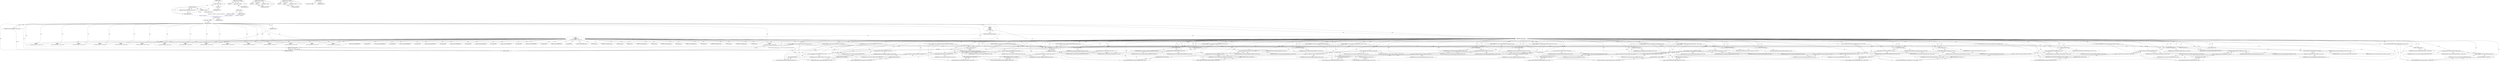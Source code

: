 digraph "&lt;global&gt;" {
vulnerable_6 [label=<(METHOD,&lt;global&gt;)<SUB>1</SUB>>];
vulnerable_7 [label=<(BLOCK,&lt;empty&gt;,&lt;empty&gt;)<SUB>1</SUB>>];
vulnerable_8 [label=<(METHOD,ParseVp9Eotf)<SUB>1</SUB>>];
vulnerable_9 [label=<(PARAM,const int value)<SUB>1</SUB>>];
vulnerable_10 [label="<(PARAM,gfx::ColorSpace::TransferID* eotf)<SUB>1</SUB>>"];
vulnerable_11 [label="<(BLOCK,{
  switch (value) {
    case 1:
      *eotf = ...,{
  switch (value) {
    case 1:
      *eotf = ...)<SUB>1</SUB>>"];
vulnerable_12 [label=<(CONTROL_STRUCTURE,SWITCH,switch(value))<SUB>2</SUB>>];
vulnerable_13 [label=<(IDENTIFIER,value,switch(value))<SUB>2</SUB>>];
vulnerable_14 [label="<(BLOCK,{
    case 1:
      *eotf = gfx::ColorSpace::Tr...,{
    case 1:
      *eotf = gfx::ColorSpace::Tr...)<SUB>2</SUB>>"];
vulnerable_15 [label=<(JUMP_TARGET,case)<SUB>3</SUB>>];
vulnerable_16 [label="<(LITERAL,1,{
    case 1:
      *eotf = gfx::ColorSpace::Tr...)<SUB>3</SUB>>"];
vulnerable_17 [label="<(&lt;operator&gt;.assignment,*eotf = gfx::ColorSpace::TransferID::BT709)<SUB>4</SUB>>"];
vulnerable_18 [label=<(&lt;operator&gt;.indirection,*eotf)<SUB>4</SUB>>];
vulnerable_19 [label="<(IDENTIFIER,eotf,*eotf = gfx::ColorSpace::TransferID::BT709)<SUB>4</SUB>>"];
vulnerable_20 [label="<(&lt;operator&gt;.fieldAccess,gfx::ColorSpace::TransferID::BT709)<SUB>4</SUB>>"];
vulnerable_21 [label="<(&lt;operator&gt;.fieldAccess,gfx::ColorSpace::TransferID)<SUB>4</SUB>>"];
vulnerable_22 [label="<(IDENTIFIER,gfx,*eotf = gfx::ColorSpace::TransferID::BT709)<SUB>4</SUB>>"];
vulnerable_23 [label="<(&lt;operator&gt;.fieldAccess,ColorSpace::TransferID)<SUB>4</SUB>>"];
vulnerable_24 [label="<(IDENTIFIER,ColorSpace,*eotf = gfx::ColorSpace::TransferID::BT709)<SUB>4</SUB>>"];
vulnerable_25 [label="<(IDENTIFIER,TransferID,*eotf = gfx::ColorSpace::TransferID::BT709)<SUB>4</SUB>>"];
vulnerable_26 [label=<(FIELD_IDENTIFIER,BT709,BT709)<SUB>4</SUB>>];
vulnerable_27 [label=<(CONTROL_STRUCTURE,BREAK,break;)<SUB>5</SUB>>];
vulnerable_28 [label=<(JUMP_TARGET,case)<SUB>6</SUB>>];
vulnerable_29 [label="<(LITERAL,2,{
    case 1:
      *eotf = gfx::ColorSpace::Tr...)<SUB>6</SUB>>"];
vulnerable_30 [label="<(&lt;operator&gt;.assignment,*eotf = gfx::ColorSpace::TransferID::INVALID)<SUB>7</SUB>>"];
vulnerable_31 [label=<(&lt;operator&gt;.indirection,*eotf)<SUB>7</SUB>>];
vulnerable_32 [label="<(IDENTIFIER,eotf,*eotf = gfx::ColorSpace::TransferID::INVALID)<SUB>7</SUB>>"];
vulnerable_33 [label="<(&lt;operator&gt;.fieldAccess,gfx::ColorSpace::TransferID::INVALID)<SUB>7</SUB>>"];
vulnerable_34 [label="<(&lt;operator&gt;.fieldAccess,gfx::ColorSpace::TransferID)<SUB>7</SUB>>"];
vulnerable_35 [label="<(IDENTIFIER,gfx,*eotf = gfx::ColorSpace::TransferID::INVALID)<SUB>7</SUB>>"];
vulnerable_36 [label="<(&lt;operator&gt;.fieldAccess,ColorSpace::TransferID)<SUB>7</SUB>>"];
vulnerable_37 [label="<(IDENTIFIER,ColorSpace,*eotf = gfx::ColorSpace::TransferID::INVALID)<SUB>7</SUB>>"];
vulnerable_38 [label="<(IDENTIFIER,TransferID,*eotf = gfx::ColorSpace::TransferID::INVALID)<SUB>7</SUB>>"];
vulnerable_39 [label=<(FIELD_IDENTIFIER,INVALID,INVALID)<SUB>7</SUB>>];
vulnerable_40 [label=<(CONTROL_STRUCTURE,BREAK,break;)<SUB>8</SUB>>];
vulnerable_41 [label=<(JUMP_TARGET,case)<SUB>9</SUB>>];
vulnerable_42 [label="<(LITERAL,4,{
    case 1:
      *eotf = gfx::ColorSpace::Tr...)<SUB>9</SUB>>"];
vulnerable_43 [label="<(&lt;operator&gt;.assignment,*eotf = gfx::ColorSpace::TransferID::GAMMA22)<SUB>10</SUB>>"];
vulnerable_44 [label=<(&lt;operator&gt;.indirection,*eotf)<SUB>10</SUB>>];
vulnerable_45 [label="<(IDENTIFIER,eotf,*eotf = gfx::ColorSpace::TransferID::GAMMA22)<SUB>10</SUB>>"];
vulnerable_46 [label="<(&lt;operator&gt;.fieldAccess,gfx::ColorSpace::TransferID::GAMMA22)<SUB>10</SUB>>"];
vulnerable_47 [label="<(&lt;operator&gt;.fieldAccess,gfx::ColorSpace::TransferID)<SUB>10</SUB>>"];
vulnerable_48 [label="<(IDENTIFIER,gfx,*eotf = gfx::ColorSpace::TransferID::GAMMA22)<SUB>10</SUB>>"];
vulnerable_49 [label="<(&lt;operator&gt;.fieldAccess,ColorSpace::TransferID)<SUB>10</SUB>>"];
vulnerable_50 [label="<(IDENTIFIER,ColorSpace,*eotf = gfx::ColorSpace::TransferID::GAMMA22)<SUB>10</SUB>>"];
vulnerable_51 [label="<(IDENTIFIER,TransferID,*eotf = gfx::ColorSpace::TransferID::GAMMA22)<SUB>10</SUB>>"];
vulnerable_52 [label=<(FIELD_IDENTIFIER,GAMMA22,GAMMA22)<SUB>10</SUB>>];
vulnerable_53 [label=<(CONTROL_STRUCTURE,BREAK,break;)<SUB>11</SUB>>];
vulnerable_54 [label=<(JUMP_TARGET,case)<SUB>12</SUB>>];
vulnerable_55 [label="<(LITERAL,5,{
    case 1:
      *eotf = gfx::ColorSpace::Tr...)<SUB>12</SUB>>"];
vulnerable_56 [label="<(&lt;operator&gt;.assignment,*eotf = gfx::ColorSpace::TransferID::GAMMA28)<SUB>13</SUB>>"];
vulnerable_57 [label=<(&lt;operator&gt;.indirection,*eotf)<SUB>13</SUB>>];
vulnerable_58 [label="<(IDENTIFIER,eotf,*eotf = gfx::ColorSpace::TransferID::GAMMA28)<SUB>13</SUB>>"];
vulnerable_59 [label="<(&lt;operator&gt;.fieldAccess,gfx::ColorSpace::TransferID::GAMMA28)<SUB>13</SUB>>"];
vulnerable_60 [label="<(&lt;operator&gt;.fieldAccess,gfx::ColorSpace::TransferID)<SUB>13</SUB>>"];
vulnerable_61 [label="<(IDENTIFIER,gfx,*eotf = gfx::ColorSpace::TransferID::GAMMA28)<SUB>13</SUB>>"];
vulnerable_62 [label="<(&lt;operator&gt;.fieldAccess,ColorSpace::TransferID)<SUB>13</SUB>>"];
vulnerable_63 [label="<(IDENTIFIER,ColorSpace,*eotf = gfx::ColorSpace::TransferID::GAMMA28)<SUB>13</SUB>>"];
vulnerable_64 [label="<(IDENTIFIER,TransferID,*eotf = gfx::ColorSpace::TransferID::GAMMA28)<SUB>13</SUB>>"];
vulnerable_65 [label=<(FIELD_IDENTIFIER,GAMMA28,GAMMA28)<SUB>13</SUB>>];
vulnerable_66 [label=<(CONTROL_STRUCTURE,BREAK,break;)<SUB>14</SUB>>];
vulnerable_67 [label=<(JUMP_TARGET,case)<SUB>15</SUB>>];
vulnerable_68 [label="<(LITERAL,6,{
    case 1:
      *eotf = gfx::ColorSpace::Tr...)<SUB>15</SUB>>"];
vulnerable_69 [label="<(&lt;operator&gt;.assignment,*eotf = gfx::ColorSpace::TransferID::SMPTE170M)<SUB>16</SUB>>"];
vulnerable_70 [label=<(&lt;operator&gt;.indirection,*eotf)<SUB>16</SUB>>];
vulnerable_71 [label="<(IDENTIFIER,eotf,*eotf = gfx::ColorSpace::TransferID::SMPTE170M)<SUB>16</SUB>>"];
vulnerable_72 [label="<(&lt;operator&gt;.fieldAccess,gfx::ColorSpace::TransferID::SMPTE170M)<SUB>16</SUB>>"];
vulnerable_73 [label="<(&lt;operator&gt;.fieldAccess,gfx::ColorSpace::TransferID)<SUB>16</SUB>>"];
vulnerable_74 [label="<(IDENTIFIER,gfx,*eotf = gfx::ColorSpace::TransferID::SMPTE170M)<SUB>16</SUB>>"];
vulnerable_75 [label="<(&lt;operator&gt;.fieldAccess,ColorSpace::TransferID)<SUB>16</SUB>>"];
vulnerable_76 [label="<(IDENTIFIER,ColorSpace,*eotf = gfx::ColorSpace::TransferID::SMPTE170M)<SUB>16</SUB>>"];
vulnerable_77 [label="<(IDENTIFIER,TransferID,*eotf = gfx::ColorSpace::TransferID::SMPTE170M)<SUB>16</SUB>>"];
vulnerable_78 [label=<(FIELD_IDENTIFIER,SMPTE170M,SMPTE170M)<SUB>16</SUB>>];
vulnerable_79 [label=<(CONTROL_STRUCTURE,BREAK,break;)<SUB>17</SUB>>];
vulnerable_80 [label=<(JUMP_TARGET,case)<SUB>18</SUB>>];
vulnerable_81 [label="<(LITERAL,7,{
    case 1:
      *eotf = gfx::ColorSpace::Tr...)<SUB>18</SUB>>"];
vulnerable_82 [label="<(&lt;operator&gt;.assignment,*eotf = gfx::ColorSpace::TransferID::SMPTE240M)<SUB>19</SUB>>"];
vulnerable_83 [label=<(&lt;operator&gt;.indirection,*eotf)<SUB>19</SUB>>];
vulnerable_84 [label="<(IDENTIFIER,eotf,*eotf = gfx::ColorSpace::TransferID::SMPTE240M)<SUB>19</SUB>>"];
vulnerable_85 [label="<(&lt;operator&gt;.fieldAccess,gfx::ColorSpace::TransferID::SMPTE240M)<SUB>19</SUB>>"];
vulnerable_86 [label="<(&lt;operator&gt;.fieldAccess,gfx::ColorSpace::TransferID)<SUB>19</SUB>>"];
vulnerable_87 [label="<(IDENTIFIER,gfx,*eotf = gfx::ColorSpace::TransferID::SMPTE240M)<SUB>19</SUB>>"];
vulnerable_88 [label="<(&lt;operator&gt;.fieldAccess,ColorSpace::TransferID)<SUB>19</SUB>>"];
vulnerable_89 [label="<(IDENTIFIER,ColorSpace,*eotf = gfx::ColorSpace::TransferID::SMPTE240M)<SUB>19</SUB>>"];
vulnerable_90 [label="<(IDENTIFIER,TransferID,*eotf = gfx::ColorSpace::TransferID::SMPTE240M)<SUB>19</SUB>>"];
vulnerable_91 [label=<(FIELD_IDENTIFIER,SMPTE240M,SMPTE240M)<SUB>19</SUB>>];
vulnerable_92 [label=<(CONTROL_STRUCTURE,BREAK,break;)<SUB>20</SUB>>];
vulnerable_93 [label=<(JUMP_TARGET,case)<SUB>21</SUB>>];
vulnerable_94 [label="<(LITERAL,8,{
    case 1:
      *eotf = gfx::ColorSpace::Tr...)<SUB>21</SUB>>"];
vulnerable_95 [label="<(&lt;operator&gt;.assignment,*eotf = gfx::ColorSpace::TransferID::LINEAR)<SUB>22</SUB>>"];
vulnerable_96 [label=<(&lt;operator&gt;.indirection,*eotf)<SUB>22</SUB>>];
vulnerable_97 [label="<(IDENTIFIER,eotf,*eotf = gfx::ColorSpace::TransferID::LINEAR)<SUB>22</SUB>>"];
vulnerable_98 [label="<(&lt;operator&gt;.fieldAccess,gfx::ColorSpace::TransferID::LINEAR)<SUB>22</SUB>>"];
vulnerable_99 [label="<(&lt;operator&gt;.fieldAccess,gfx::ColorSpace::TransferID)<SUB>22</SUB>>"];
vulnerable_100 [label="<(IDENTIFIER,gfx,*eotf = gfx::ColorSpace::TransferID::LINEAR)<SUB>22</SUB>>"];
vulnerable_101 [label="<(&lt;operator&gt;.fieldAccess,ColorSpace::TransferID)<SUB>22</SUB>>"];
vulnerable_102 [label="<(IDENTIFIER,ColorSpace,*eotf = gfx::ColorSpace::TransferID::LINEAR)<SUB>22</SUB>>"];
vulnerable_103 [label="<(IDENTIFIER,TransferID,*eotf = gfx::ColorSpace::TransferID::LINEAR)<SUB>22</SUB>>"];
vulnerable_104 [label=<(FIELD_IDENTIFIER,LINEAR,LINEAR)<SUB>22</SUB>>];
vulnerable_105 [label=<(CONTROL_STRUCTURE,BREAK,break;)<SUB>23</SUB>>];
vulnerable_106 [label=<(JUMP_TARGET,case)<SUB>24</SUB>>];
vulnerable_107 [label="<(LITERAL,9,{
    case 1:
      *eotf = gfx::ColorSpace::Tr...)<SUB>24</SUB>>"];
vulnerable_108 [label="<(&lt;operator&gt;.assignment,*eotf = gfx::ColorSpace::TransferID::LOG)<SUB>25</SUB>>"];
vulnerable_109 [label=<(&lt;operator&gt;.indirection,*eotf)<SUB>25</SUB>>];
vulnerable_110 [label="<(IDENTIFIER,eotf,*eotf = gfx::ColorSpace::TransferID::LOG)<SUB>25</SUB>>"];
vulnerable_111 [label="<(&lt;operator&gt;.fieldAccess,gfx::ColorSpace::TransferID::LOG)<SUB>25</SUB>>"];
vulnerable_112 [label="<(&lt;operator&gt;.fieldAccess,gfx::ColorSpace::TransferID)<SUB>25</SUB>>"];
vulnerable_113 [label="<(IDENTIFIER,gfx,*eotf = gfx::ColorSpace::TransferID::LOG)<SUB>25</SUB>>"];
vulnerable_114 [label="<(&lt;operator&gt;.fieldAccess,ColorSpace::TransferID)<SUB>25</SUB>>"];
vulnerable_115 [label="<(IDENTIFIER,ColorSpace,*eotf = gfx::ColorSpace::TransferID::LOG)<SUB>25</SUB>>"];
vulnerable_116 [label="<(IDENTIFIER,TransferID,*eotf = gfx::ColorSpace::TransferID::LOG)<SUB>25</SUB>>"];
vulnerable_117 [label=<(FIELD_IDENTIFIER,LOG,LOG)<SUB>25</SUB>>];
vulnerable_118 [label=<(CONTROL_STRUCTURE,BREAK,break;)<SUB>26</SUB>>];
vulnerable_119 [label=<(JUMP_TARGET,case)<SUB>27</SUB>>];
vulnerable_120 [label="<(LITERAL,10,{
    case 1:
      *eotf = gfx::ColorSpace::Tr...)<SUB>27</SUB>>"];
vulnerable_121 [label="<(&lt;operator&gt;.assignment,*eotf = gfx::ColorSpace::TransferID::LOG_SQRT)<SUB>28</SUB>>"];
vulnerable_122 [label=<(&lt;operator&gt;.indirection,*eotf)<SUB>28</SUB>>];
vulnerable_123 [label="<(IDENTIFIER,eotf,*eotf = gfx::ColorSpace::TransferID::LOG_SQRT)<SUB>28</SUB>>"];
vulnerable_124 [label="<(&lt;operator&gt;.fieldAccess,gfx::ColorSpace::TransferID::LOG_SQRT)<SUB>28</SUB>>"];
vulnerable_125 [label="<(&lt;operator&gt;.fieldAccess,gfx::ColorSpace::TransferID)<SUB>28</SUB>>"];
vulnerable_126 [label="<(IDENTIFIER,gfx,*eotf = gfx::ColorSpace::TransferID::LOG_SQRT)<SUB>28</SUB>>"];
vulnerable_127 [label="<(&lt;operator&gt;.fieldAccess,ColorSpace::TransferID)<SUB>28</SUB>>"];
vulnerable_128 [label="<(IDENTIFIER,ColorSpace,*eotf = gfx::ColorSpace::TransferID::LOG_SQRT)<SUB>28</SUB>>"];
vulnerable_129 [label="<(IDENTIFIER,TransferID,*eotf = gfx::ColorSpace::TransferID::LOG_SQRT)<SUB>28</SUB>>"];
vulnerable_130 [label=<(FIELD_IDENTIFIER,LOG_SQRT,LOG_SQRT)<SUB>28</SUB>>];
vulnerable_131 [label=<(CONTROL_STRUCTURE,BREAK,break;)<SUB>29</SUB>>];
vulnerable_132 [label=<(JUMP_TARGET,case)<SUB>30</SUB>>];
vulnerable_133 [label="<(LITERAL,11,{
    case 1:
      *eotf = gfx::ColorSpace::Tr...)<SUB>30</SUB>>"];
vulnerable_134 [label="<(&lt;operator&gt;.assignment,*eotf = gfx::ColorSpace::TransferID::IEC61966_2_4)<SUB>31</SUB>>"];
vulnerable_135 [label=<(&lt;operator&gt;.indirection,*eotf)<SUB>31</SUB>>];
vulnerable_136 [label="<(IDENTIFIER,eotf,*eotf = gfx::ColorSpace::TransferID::IEC61966_2_4)<SUB>31</SUB>>"];
vulnerable_137 [label="<(&lt;operator&gt;.fieldAccess,gfx::ColorSpace::TransferID::IEC61966_2_4)<SUB>31</SUB>>"];
vulnerable_138 [label="<(&lt;operator&gt;.fieldAccess,gfx::ColorSpace::TransferID)<SUB>31</SUB>>"];
vulnerable_139 [label="<(IDENTIFIER,gfx,*eotf = gfx::ColorSpace::TransferID::IEC61966_2_4)<SUB>31</SUB>>"];
vulnerable_140 [label="<(&lt;operator&gt;.fieldAccess,ColorSpace::TransferID)<SUB>31</SUB>>"];
vulnerable_141 [label="<(IDENTIFIER,ColorSpace,*eotf = gfx::ColorSpace::TransferID::IEC61966_2_4)<SUB>31</SUB>>"];
vulnerable_142 [label="<(IDENTIFIER,TransferID,*eotf = gfx::ColorSpace::TransferID::IEC61966_2_4)<SUB>31</SUB>>"];
vulnerable_143 [label=<(FIELD_IDENTIFIER,IEC61966_2_4,IEC61966_2_4)<SUB>31</SUB>>];
vulnerable_144 [label=<(CONTROL_STRUCTURE,BREAK,break;)<SUB>32</SUB>>];
vulnerable_145 [label=<(JUMP_TARGET,case)<SUB>33</SUB>>];
vulnerable_146 [label="<(LITERAL,12,{
    case 1:
      *eotf = gfx::ColorSpace::Tr...)<SUB>33</SUB>>"];
vulnerable_147 [label="<(&lt;operator&gt;.assignment,*eotf = gfx::ColorSpace::TransferID::BT1361_ECG)<SUB>34</SUB>>"];
vulnerable_148 [label=<(&lt;operator&gt;.indirection,*eotf)<SUB>34</SUB>>];
vulnerable_149 [label="<(IDENTIFIER,eotf,*eotf = gfx::ColorSpace::TransferID::BT1361_ECG)<SUB>34</SUB>>"];
vulnerable_150 [label="<(&lt;operator&gt;.fieldAccess,gfx::ColorSpace::TransferID::BT1361_ECG)<SUB>34</SUB>>"];
vulnerable_151 [label="<(&lt;operator&gt;.fieldAccess,gfx::ColorSpace::TransferID)<SUB>34</SUB>>"];
vulnerable_152 [label="<(IDENTIFIER,gfx,*eotf = gfx::ColorSpace::TransferID::BT1361_ECG)<SUB>34</SUB>>"];
vulnerable_153 [label="<(&lt;operator&gt;.fieldAccess,ColorSpace::TransferID)<SUB>34</SUB>>"];
vulnerable_154 [label="<(IDENTIFIER,ColorSpace,*eotf = gfx::ColorSpace::TransferID::BT1361_ECG)<SUB>34</SUB>>"];
vulnerable_155 [label="<(IDENTIFIER,TransferID,*eotf = gfx::ColorSpace::TransferID::BT1361_ECG)<SUB>34</SUB>>"];
vulnerable_156 [label=<(FIELD_IDENTIFIER,BT1361_ECG,BT1361_ECG)<SUB>34</SUB>>];
vulnerable_157 [label=<(CONTROL_STRUCTURE,BREAK,break;)<SUB>35</SUB>>];
vulnerable_158 [label=<(JUMP_TARGET,case)<SUB>36</SUB>>];
vulnerable_159 [label="<(LITERAL,13,{
    case 1:
      *eotf = gfx::ColorSpace::Tr...)<SUB>36</SUB>>"];
vulnerable_160 [label="<(&lt;operator&gt;.assignment,*eotf = gfx::ColorSpace::TransferID::IEC61966_2_1)<SUB>37</SUB>>"];
vulnerable_161 [label=<(&lt;operator&gt;.indirection,*eotf)<SUB>37</SUB>>];
vulnerable_162 [label="<(IDENTIFIER,eotf,*eotf = gfx::ColorSpace::TransferID::IEC61966_2_1)<SUB>37</SUB>>"];
vulnerable_163 [label="<(&lt;operator&gt;.fieldAccess,gfx::ColorSpace::TransferID::IEC61966_2_1)<SUB>37</SUB>>"];
vulnerable_164 [label="<(&lt;operator&gt;.fieldAccess,gfx::ColorSpace::TransferID)<SUB>37</SUB>>"];
vulnerable_165 [label="<(IDENTIFIER,gfx,*eotf = gfx::ColorSpace::TransferID::IEC61966_2_1)<SUB>37</SUB>>"];
vulnerable_166 [label="<(&lt;operator&gt;.fieldAccess,ColorSpace::TransferID)<SUB>37</SUB>>"];
vulnerable_167 [label="<(IDENTIFIER,ColorSpace,*eotf = gfx::ColorSpace::TransferID::IEC61966_2_1)<SUB>37</SUB>>"];
vulnerable_168 [label="<(IDENTIFIER,TransferID,*eotf = gfx::ColorSpace::TransferID::IEC61966_2_1)<SUB>37</SUB>>"];
vulnerable_169 [label=<(FIELD_IDENTIFIER,IEC61966_2_1,IEC61966_2_1)<SUB>37</SUB>>];
vulnerable_170 [label=<(CONTROL_STRUCTURE,BREAK,break;)<SUB>38</SUB>>];
vulnerable_171 [label=<(JUMP_TARGET,case)<SUB>39</SUB>>];
vulnerable_172 [label="<(LITERAL,14,{
    case 1:
      *eotf = gfx::ColorSpace::Tr...)<SUB>39</SUB>>"];
vulnerable_173 [label="<(&lt;operator&gt;.assignment,*eotf = gfx::ColorSpace::TransferID::BT2020_10)<SUB>40</SUB>>"];
vulnerable_174 [label=<(&lt;operator&gt;.indirection,*eotf)<SUB>40</SUB>>];
vulnerable_175 [label="<(IDENTIFIER,eotf,*eotf = gfx::ColorSpace::TransferID::BT2020_10)<SUB>40</SUB>>"];
vulnerable_176 [label="<(&lt;operator&gt;.fieldAccess,gfx::ColorSpace::TransferID::BT2020_10)<SUB>40</SUB>>"];
vulnerable_177 [label="<(&lt;operator&gt;.fieldAccess,gfx::ColorSpace::TransferID)<SUB>40</SUB>>"];
vulnerable_178 [label="<(IDENTIFIER,gfx,*eotf = gfx::ColorSpace::TransferID::BT2020_10)<SUB>40</SUB>>"];
vulnerable_179 [label="<(&lt;operator&gt;.fieldAccess,ColorSpace::TransferID)<SUB>40</SUB>>"];
vulnerable_180 [label="<(IDENTIFIER,ColorSpace,*eotf = gfx::ColorSpace::TransferID::BT2020_10)<SUB>40</SUB>>"];
vulnerable_181 [label="<(IDENTIFIER,TransferID,*eotf = gfx::ColorSpace::TransferID::BT2020_10)<SUB>40</SUB>>"];
vulnerable_182 [label=<(FIELD_IDENTIFIER,BT2020_10,BT2020_10)<SUB>40</SUB>>];
vulnerable_183 [label=<(CONTROL_STRUCTURE,BREAK,break;)<SUB>41</SUB>>];
vulnerable_184 [label=<(JUMP_TARGET,case)<SUB>42</SUB>>];
vulnerable_185 [label="<(LITERAL,15,{
    case 1:
      *eotf = gfx::ColorSpace::Tr...)<SUB>42</SUB>>"];
vulnerable_186 [label="<(&lt;operator&gt;.assignment,*eotf = gfx::ColorSpace::TransferID::BT2020_12)<SUB>43</SUB>>"];
vulnerable_187 [label=<(&lt;operator&gt;.indirection,*eotf)<SUB>43</SUB>>];
vulnerable_188 [label="<(IDENTIFIER,eotf,*eotf = gfx::ColorSpace::TransferID::BT2020_12)<SUB>43</SUB>>"];
vulnerable_189 [label="<(&lt;operator&gt;.fieldAccess,gfx::ColorSpace::TransferID::BT2020_12)<SUB>43</SUB>>"];
vulnerable_190 [label="<(&lt;operator&gt;.fieldAccess,gfx::ColorSpace::TransferID)<SUB>43</SUB>>"];
vulnerable_191 [label="<(IDENTIFIER,gfx,*eotf = gfx::ColorSpace::TransferID::BT2020_12)<SUB>43</SUB>>"];
vulnerable_192 [label="<(&lt;operator&gt;.fieldAccess,ColorSpace::TransferID)<SUB>43</SUB>>"];
vulnerable_193 [label="<(IDENTIFIER,ColorSpace,*eotf = gfx::ColorSpace::TransferID::BT2020_12)<SUB>43</SUB>>"];
vulnerable_194 [label="<(IDENTIFIER,TransferID,*eotf = gfx::ColorSpace::TransferID::BT2020_12)<SUB>43</SUB>>"];
vulnerable_195 [label=<(FIELD_IDENTIFIER,BT2020_12,BT2020_12)<SUB>43</SUB>>];
vulnerable_196 [label=<(CONTROL_STRUCTURE,BREAK,break;)<SUB>44</SUB>>];
vulnerable_197 [label=<(JUMP_TARGET,case)<SUB>45</SUB>>];
vulnerable_198 [label="<(LITERAL,16,{
    case 1:
      *eotf = gfx::ColorSpace::Tr...)<SUB>45</SUB>>"];
vulnerable_199 [label="<(&lt;operator&gt;.assignment,*eotf = gfx::ColorSpace::TransferID::SMPTEST2084)<SUB>46</SUB>>"];
vulnerable_200 [label=<(&lt;operator&gt;.indirection,*eotf)<SUB>46</SUB>>];
vulnerable_201 [label="<(IDENTIFIER,eotf,*eotf = gfx::ColorSpace::TransferID::SMPTEST2084)<SUB>46</SUB>>"];
vulnerable_202 [label="<(&lt;operator&gt;.fieldAccess,gfx::ColorSpace::TransferID::SMPTEST2084)<SUB>46</SUB>>"];
vulnerable_203 [label="<(&lt;operator&gt;.fieldAccess,gfx::ColorSpace::TransferID)<SUB>46</SUB>>"];
vulnerable_204 [label="<(IDENTIFIER,gfx,*eotf = gfx::ColorSpace::TransferID::SMPTEST2084)<SUB>46</SUB>>"];
vulnerable_205 [label="<(&lt;operator&gt;.fieldAccess,ColorSpace::TransferID)<SUB>46</SUB>>"];
vulnerable_206 [label="<(IDENTIFIER,ColorSpace,*eotf = gfx::ColorSpace::TransferID::SMPTEST2084)<SUB>46</SUB>>"];
vulnerable_207 [label="<(IDENTIFIER,TransferID,*eotf = gfx::ColorSpace::TransferID::SMPTEST2084)<SUB>46</SUB>>"];
vulnerable_208 [label=<(FIELD_IDENTIFIER,SMPTEST2084,SMPTEST2084)<SUB>46</SUB>>];
vulnerable_209 [label=<(CONTROL_STRUCTURE,BREAK,break;)<SUB>47</SUB>>];
vulnerable_210 [label=<(JUMP_TARGET,case)<SUB>48</SUB>>];
vulnerable_211 [label="<(LITERAL,17,{
    case 1:
      *eotf = gfx::ColorSpace::Tr...)<SUB>48</SUB>>"];
vulnerable_212 [label="<(&lt;operator&gt;.assignment,*eotf = gfx::ColorSpace::TransferID::SMPTEST428_1)<SUB>49</SUB>>"];
vulnerable_213 [label=<(&lt;operator&gt;.indirection,*eotf)<SUB>49</SUB>>];
vulnerable_214 [label="<(IDENTIFIER,eotf,*eotf = gfx::ColorSpace::TransferID::SMPTEST428_1)<SUB>49</SUB>>"];
vulnerable_215 [label="<(&lt;operator&gt;.fieldAccess,gfx::ColorSpace::TransferID::SMPTEST428_1)<SUB>49</SUB>>"];
vulnerable_216 [label="<(&lt;operator&gt;.fieldAccess,gfx::ColorSpace::TransferID)<SUB>49</SUB>>"];
vulnerable_217 [label="<(IDENTIFIER,gfx,*eotf = gfx::ColorSpace::TransferID::SMPTEST428_1)<SUB>49</SUB>>"];
vulnerable_218 [label="<(&lt;operator&gt;.fieldAccess,ColorSpace::TransferID)<SUB>49</SUB>>"];
vulnerable_219 [label="<(IDENTIFIER,ColorSpace,*eotf = gfx::ColorSpace::TransferID::SMPTEST428_1)<SUB>49</SUB>>"];
vulnerable_220 [label="<(IDENTIFIER,TransferID,*eotf = gfx::ColorSpace::TransferID::SMPTEST428_1)<SUB>49</SUB>>"];
vulnerable_221 [label=<(FIELD_IDENTIFIER,SMPTEST428_1,SMPTEST428_1)<SUB>49</SUB>>];
vulnerable_222 [label=<(CONTROL_STRUCTURE,BREAK,break;)<SUB>50</SUB>>];
vulnerable_223 [label=<(JUMP_TARGET,default)<SUB>51</SUB>>];
vulnerable_224 [label="<(&lt;operator&gt;.assignment,*eotf = gfx::ColorSpace::TransferID::INVALID)<SUB>52</SUB>>"];
vulnerable_225 [label=<(&lt;operator&gt;.indirection,*eotf)<SUB>52</SUB>>];
vulnerable_226 [label="<(IDENTIFIER,eotf,*eotf = gfx::ColorSpace::TransferID::INVALID)<SUB>52</SUB>>"];
vulnerable_227 [label="<(&lt;operator&gt;.fieldAccess,gfx::ColorSpace::TransferID::INVALID)<SUB>52</SUB>>"];
vulnerable_228 [label="<(&lt;operator&gt;.fieldAccess,gfx::ColorSpace::TransferID)<SUB>52</SUB>>"];
vulnerable_229 [label="<(IDENTIFIER,gfx,*eotf = gfx::ColorSpace::TransferID::INVALID)<SUB>52</SUB>>"];
vulnerable_230 [label="<(&lt;operator&gt;.fieldAccess,ColorSpace::TransferID)<SUB>52</SUB>>"];
vulnerable_231 [label="<(IDENTIFIER,ColorSpace,*eotf = gfx::ColorSpace::TransferID::INVALID)<SUB>52</SUB>>"];
vulnerable_232 [label="<(IDENTIFIER,TransferID,*eotf = gfx::ColorSpace::TransferID::INVALID)<SUB>52</SUB>>"];
vulnerable_233 [label=<(FIELD_IDENTIFIER,INVALID,INVALID)<SUB>52</SUB>>];
vulnerable_234 [label=<(RETURN,return false;,return false;)<SUB>53</SUB>>];
vulnerable_235 [label=<(LITERAL,false,return false;)<SUB>53</SUB>>];
vulnerable_236 [label=<(RETURN,return true;,return true;)<SUB>55</SUB>>];
vulnerable_237 [label=<(LITERAL,true,return true;)<SUB>55</SUB>>];
vulnerable_238 [label=<(METHOD_RETURN,bool)<SUB>1</SUB>>];
vulnerable_240 [label=<(METHOD_RETURN,ANY)<SUB>1</SUB>>];
vulnerable_268 [label=<(METHOD,&lt;operator&gt;.indirection)>];
vulnerable_269 [label=<(PARAM,p1)>];
vulnerable_270 [label=<(BLOCK,&lt;empty&gt;,&lt;empty&gt;)>];
vulnerable_271 [label=<(METHOD_RETURN,ANY)>];
vulnerable_272 [label=<(METHOD,&lt;operator&gt;.fieldAccess)>];
vulnerable_273 [label=<(PARAM,p1)>];
vulnerable_274 [label=<(PARAM,p2)>];
vulnerable_275 [label=<(BLOCK,&lt;empty&gt;,&lt;empty&gt;)>];
vulnerable_276 [label=<(METHOD_RETURN,ANY)>];
vulnerable_263 [label=<(METHOD,&lt;operator&gt;.assignment)>];
vulnerable_264 [label=<(PARAM,p1)>];
vulnerable_265 [label=<(PARAM,p2)>];
vulnerable_266 [label=<(BLOCK,&lt;empty&gt;,&lt;empty&gt;)>];
vulnerable_267 [label=<(METHOD_RETURN,ANY)>];
vulnerable_257 [label=<(METHOD,&lt;global&gt;)<SUB>1</SUB>>];
vulnerable_258 [label=<(BLOCK,&lt;empty&gt;,&lt;empty&gt;)>];
vulnerable_259 [label=<(METHOD_RETURN,ANY)>];
fixed_6 [label=<(METHOD,&lt;global&gt;)<SUB>1</SUB>>];
fixed_7 [label=<(BLOCK,&lt;empty&gt;,&lt;empty&gt;)<SUB>1</SUB>>];
fixed_8 [label=<(METHOD,ParseVp9Eotf)<SUB>1</SUB>>];
fixed_9 [label=<(PARAM,const int value)<SUB>1</SUB>>];
fixed_10 [label="<(PARAM,gfx::ColorSpace::TransferID* eotf)<SUB>1</SUB>>"];
fixed_11 [label=<(BLOCK,&lt;empty&gt;,&lt;empty&gt;)>];
fixed_12 [label=<(METHOD_RETURN,bool)<SUB>1</SUB>>];
fixed_14 [label=<(UNKNOWN,,)>];
fixed_15 [label=<(METHOD_RETURN,ANY)<SUB>1</SUB>>];
fixed_28 [label=<(METHOD,&lt;global&gt;)<SUB>1</SUB>>];
fixed_29 [label=<(BLOCK,&lt;empty&gt;,&lt;empty&gt;)>];
fixed_30 [label=<(METHOD_RETURN,ANY)>];
vulnerable_6 -> vulnerable_7  [key=0, label="AST: "];
vulnerable_6 -> vulnerable_240  [key=0, label="AST: "];
vulnerable_6 -> vulnerable_240  [key=1, label="CFG: "];
vulnerable_7 -> vulnerable_8  [key=0, label="AST: "];
vulnerable_8 -> vulnerable_9  [key=0, label="AST: "];
vulnerable_8 -> vulnerable_9  [key=1, label="DDG: "];
vulnerable_8 -> vulnerable_10  [key=0, label="AST: "];
vulnerable_8 -> vulnerable_10  [key=1, label="DDG: "];
vulnerable_8 -> vulnerable_11  [key=0, label="AST: "];
vulnerable_8 -> vulnerable_238  [key=0, label="AST: "];
vulnerable_8 -> vulnerable_13  [key=0, label="CFG: "];
vulnerable_8 -> vulnerable_13  [key=1, label="DDG: "];
vulnerable_8 -> vulnerable_236  [key=0, label="DDG: "];
vulnerable_8 -> vulnerable_237  [key=0, label="DDG: "];
vulnerable_8 -> vulnerable_16  [key=0, label="DDG: "];
vulnerable_8 -> vulnerable_29  [key=0, label="DDG: "];
vulnerable_8 -> vulnerable_42  [key=0, label="DDG: "];
vulnerable_8 -> vulnerable_55  [key=0, label="DDG: "];
vulnerable_8 -> vulnerable_68  [key=0, label="DDG: "];
vulnerable_8 -> vulnerable_81  [key=0, label="DDG: "];
vulnerable_8 -> vulnerable_94  [key=0, label="DDG: "];
vulnerable_8 -> vulnerable_107  [key=0, label="DDG: "];
vulnerable_8 -> vulnerable_120  [key=0, label="DDG: "];
vulnerable_8 -> vulnerable_133  [key=0, label="DDG: "];
vulnerable_8 -> vulnerable_146  [key=0, label="DDG: "];
vulnerable_8 -> vulnerable_159  [key=0, label="DDG: "];
vulnerable_8 -> vulnerable_172  [key=0, label="DDG: "];
vulnerable_8 -> vulnerable_185  [key=0, label="DDG: "];
vulnerable_8 -> vulnerable_198  [key=0, label="DDG: "];
vulnerable_8 -> vulnerable_211  [key=0, label="DDG: "];
vulnerable_8 -> vulnerable_234  [key=0, label="DDG: "];
vulnerable_8 -> vulnerable_235  [key=0, label="DDG: "];
vulnerable_9 -> vulnerable_238  [key=0, label="DDG: value"];
vulnerable_10 -> vulnerable_238  [key=0, label="DDG: eotf"];
vulnerable_11 -> vulnerable_12  [key=0, label="AST: "];
vulnerable_11 -> vulnerable_236  [key=0, label="AST: "];
vulnerable_12 -> vulnerable_13  [key=0, label="AST: "];
vulnerable_12 -> vulnerable_14  [key=0, label="AST: "];
vulnerable_13 -> vulnerable_18  [key=0, label="CFG: "];
vulnerable_13 -> vulnerable_18  [key=1, label="CDG: "];
vulnerable_13 -> vulnerable_31  [key=0, label="CFG: "];
vulnerable_13 -> vulnerable_31  [key=1, label="CDG: "];
vulnerable_13 -> vulnerable_44  [key=0, label="CFG: "];
vulnerable_13 -> vulnerable_44  [key=1, label="CDG: "];
vulnerable_13 -> vulnerable_57  [key=0, label="CFG: "];
vulnerable_13 -> vulnerable_57  [key=1, label="CDG: "];
vulnerable_13 -> vulnerable_70  [key=0, label="CFG: "];
vulnerable_13 -> vulnerable_70  [key=1, label="CDG: "];
vulnerable_13 -> vulnerable_83  [key=0, label="CFG: "];
vulnerable_13 -> vulnerable_83  [key=1, label="CDG: "];
vulnerable_13 -> vulnerable_96  [key=0, label="CFG: "];
vulnerable_13 -> vulnerable_96  [key=1, label="CDG: "];
vulnerable_13 -> vulnerable_109  [key=0, label="CFG: "];
vulnerable_13 -> vulnerable_109  [key=1, label="CDG: "];
vulnerable_13 -> vulnerable_122  [key=0, label="CFG: "];
vulnerable_13 -> vulnerable_122  [key=1, label="CDG: "];
vulnerable_13 -> vulnerable_135  [key=0, label="CFG: "];
vulnerable_13 -> vulnerable_135  [key=1, label="CDG: "];
vulnerable_13 -> vulnerable_148  [key=0, label="CFG: "];
vulnerable_13 -> vulnerable_148  [key=1, label="CDG: "];
vulnerable_13 -> vulnerable_161  [key=0, label="CFG: "];
vulnerable_13 -> vulnerable_161  [key=1, label="CDG: "];
vulnerable_13 -> vulnerable_174  [key=0, label="CFG: "];
vulnerable_13 -> vulnerable_174  [key=1, label="CDG: "];
vulnerable_13 -> vulnerable_187  [key=0, label="CFG: "];
vulnerable_13 -> vulnerable_187  [key=1, label="CDG: "];
vulnerable_13 -> vulnerable_200  [key=0, label="CFG: "];
vulnerable_13 -> vulnerable_200  [key=1, label="CDG: "];
vulnerable_13 -> vulnerable_213  [key=0, label="CFG: "];
vulnerable_13 -> vulnerable_213  [key=1, label="CDG: "];
vulnerable_13 -> vulnerable_225  [key=0, label="CFG: "];
vulnerable_13 -> vulnerable_225  [key=1, label="CDG: "];
vulnerable_13 -> vulnerable_30  [key=0, label="CDG: "];
vulnerable_13 -> vulnerable_34  [key=0, label="CDG: "];
vulnerable_13 -> vulnerable_21  [key=0, label="CDG: "];
vulnerable_13 -> vulnerable_60  [key=0, label="CDG: "];
vulnerable_13 -> vulnerable_26  [key=0, label="CDG: "];
vulnerable_13 -> vulnerable_230  [key=0, label="CDG: "];
vulnerable_13 -> vulnerable_192  [key=0, label="CDG: "];
vulnerable_13 -> vulnerable_52  [key=0, label="CDG: "];
vulnerable_13 -> vulnerable_163  [key=0, label="CDG: "];
vulnerable_13 -> vulnerable_114  [key=0, label="CDG: "];
vulnerable_13 -> vulnerable_20  [key=0, label="CDG: "];
vulnerable_13 -> vulnerable_215  [key=0, label="CDG: "];
vulnerable_13 -> vulnerable_150  [key=0, label="CDG: "];
vulnerable_13 -> vulnerable_104  [key=0, label="CDG: "];
vulnerable_13 -> vulnerable_95  [key=0, label="CDG: "];
vulnerable_13 -> vulnerable_228  [key=0, label="CDG: "];
vulnerable_13 -> vulnerable_59  [key=0, label="CDG: "];
vulnerable_13 -> vulnerable_112  [key=0, label="CDG: "];
vulnerable_13 -> vulnerable_134  [key=0, label="CDG: "];
vulnerable_13 -> vulnerable_138  [key=0, label="CDG: "];
vulnerable_13 -> vulnerable_208  [key=0, label="CDG: "];
vulnerable_13 -> vulnerable_195  [key=0, label="CDG: "];
vulnerable_13 -> vulnerable_190  [key=0, label="CDG: "];
vulnerable_13 -> vulnerable_36  [key=0, label="CDG: "];
vulnerable_13 -> vulnerable_182  [key=0, label="CDG: "];
vulnerable_13 -> vulnerable_224  [key=0, label="CDG: "];
vulnerable_13 -> vulnerable_88  [key=0, label="CDG: "];
vulnerable_13 -> vulnerable_127  [key=0, label="CDG: "];
vulnerable_13 -> vulnerable_186  [key=0, label="CDG: "];
vulnerable_13 -> vulnerable_202  [key=0, label="CDG: "];
vulnerable_13 -> vulnerable_108  [key=0, label="CDG: "];
vulnerable_13 -> vulnerable_86  [key=0, label="CDG: "];
vulnerable_13 -> vulnerable_160  [key=0, label="CDG: "];
vulnerable_13 -> vulnerable_49  [key=0, label="CDG: "];
vulnerable_13 -> vulnerable_72  [key=0, label="CDG: "];
vulnerable_13 -> vulnerable_236  [key=0, label="CDG: "];
vulnerable_13 -> vulnerable_65  [key=0, label="CDG: "];
vulnerable_13 -> vulnerable_176  [key=0, label="CDG: "];
vulnerable_13 -> vulnerable_140  [key=0, label="CDG: "];
vulnerable_13 -> vulnerable_199  [key=0, label="CDG: "];
vulnerable_13 -> vulnerable_177  [key=0, label="CDG: "];
vulnerable_13 -> vulnerable_147  [key=0, label="CDG: "];
vulnerable_13 -> vulnerable_117  [key=0, label="CDG: "];
vulnerable_13 -> vulnerable_216  [key=0, label="CDG: "];
vulnerable_13 -> vulnerable_227  [key=0, label="CDG: "];
vulnerable_13 -> vulnerable_39  [key=0, label="CDG: "];
vulnerable_13 -> vulnerable_17  [key=0, label="CDG: "];
vulnerable_13 -> vulnerable_73  [key=0, label="CDG: "];
vulnerable_13 -> vulnerable_98  [key=0, label="CDG: "];
vulnerable_13 -> vulnerable_75  [key=0, label="CDG: "];
vulnerable_13 -> vulnerable_169  [key=0, label="CDG: "];
vulnerable_13 -> vulnerable_85  [key=0, label="CDG: "];
vulnerable_13 -> vulnerable_179  [key=0, label="CDG: "];
vulnerable_13 -> vulnerable_56  [key=0, label="CDG: "];
vulnerable_13 -> vulnerable_69  [key=0, label="CDG: "];
vulnerable_13 -> vulnerable_151  [key=0, label="CDG: "];
vulnerable_13 -> vulnerable_189  [key=0, label="CDG: "];
vulnerable_13 -> vulnerable_121  [key=0, label="CDG: "];
vulnerable_13 -> vulnerable_153  [key=0, label="CDG: "];
vulnerable_13 -> vulnerable_91  [key=0, label="CDG: "];
vulnerable_13 -> vulnerable_101  [key=0, label="CDG: "];
vulnerable_13 -> vulnerable_173  [key=0, label="CDG: "];
vulnerable_13 -> vulnerable_137  [key=0, label="CDG: "];
vulnerable_13 -> vulnerable_212  [key=0, label="CDG: "];
vulnerable_13 -> vulnerable_43  [key=0, label="CDG: "];
vulnerable_13 -> vulnerable_33  [key=0, label="CDG: "];
vulnerable_13 -> vulnerable_130  [key=0, label="CDG: "];
vulnerable_13 -> vulnerable_221  [key=0, label="CDG: "];
vulnerable_13 -> vulnerable_164  [key=0, label="CDG: "];
vulnerable_13 -> vulnerable_233  [key=0, label="CDG: "];
vulnerable_13 -> vulnerable_205  [key=0, label="CDG: "];
vulnerable_13 -> vulnerable_111  [key=0, label="CDG: "];
vulnerable_13 -> vulnerable_47  [key=0, label="CDG: "];
vulnerable_13 -> vulnerable_99  [key=0, label="CDG: "];
vulnerable_13 -> vulnerable_46  [key=0, label="CDG: "];
vulnerable_13 -> vulnerable_166  [key=0, label="CDG: "];
vulnerable_13 -> vulnerable_82  [key=0, label="CDG: "];
vulnerable_13 -> vulnerable_143  [key=0, label="CDG: "];
vulnerable_13 -> vulnerable_234  [key=0, label="CDG: "];
vulnerable_13 -> vulnerable_23  [key=0, label="CDG: "];
vulnerable_13 -> vulnerable_203  [key=0, label="CDG: "];
vulnerable_13 -> vulnerable_156  [key=0, label="CDG: "];
vulnerable_13 -> vulnerable_218  [key=0, label="CDG: "];
vulnerable_13 -> vulnerable_124  [key=0, label="CDG: "];
vulnerable_13 -> vulnerable_125  [key=0, label="CDG: "];
vulnerable_13 -> vulnerable_78  [key=0, label="CDG: "];
vulnerable_13 -> vulnerable_62  [key=0, label="CDG: "];
vulnerable_14 -> vulnerable_15  [key=0, label="AST: "];
vulnerable_14 -> vulnerable_16  [key=0, label="AST: "];
vulnerable_14 -> vulnerable_17  [key=0, label="AST: "];
vulnerable_14 -> vulnerable_27  [key=0, label="AST: "];
vulnerable_14 -> vulnerable_28  [key=0, label="AST: "];
vulnerable_14 -> vulnerable_29  [key=0, label="AST: "];
vulnerable_14 -> vulnerable_30  [key=0, label="AST: "];
vulnerable_14 -> vulnerable_40  [key=0, label="AST: "];
vulnerable_14 -> vulnerable_41  [key=0, label="AST: "];
vulnerable_14 -> vulnerable_42  [key=0, label="AST: "];
vulnerable_14 -> vulnerable_43  [key=0, label="AST: "];
vulnerable_14 -> vulnerable_53  [key=0, label="AST: "];
vulnerable_14 -> vulnerable_54  [key=0, label="AST: "];
vulnerable_14 -> vulnerable_55  [key=0, label="AST: "];
vulnerable_14 -> vulnerable_56  [key=0, label="AST: "];
vulnerable_14 -> vulnerable_66  [key=0, label="AST: "];
vulnerable_14 -> vulnerable_67  [key=0, label="AST: "];
vulnerable_14 -> vulnerable_68  [key=0, label="AST: "];
vulnerable_14 -> vulnerable_69  [key=0, label="AST: "];
vulnerable_14 -> vulnerable_79  [key=0, label="AST: "];
vulnerable_14 -> vulnerable_80  [key=0, label="AST: "];
vulnerable_14 -> vulnerable_81  [key=0, label="AST: "];
vulnerable_14 -> vulnerable_82  [key=0, label="AST: "];
vulnerable_14 -> vulnerable_92  [key=0, label="AST: "];
vulnerable_14 -> vulnerable_93  [key=0, label="AST: "];
vulnerable_14 -> vulnerable_94  [key=0, label="AST: "];
vulnerable_14 -> vulnerable_95  [key=0, label="AST: "];
vulnerable_14 -> vulnerable_105  [key=0, label="AST: "];
vulnerable_14 -> vulnerable_106  [key=0, label="AST: "];
vulnerable_14 -> vulnerable_107  [key=0, label="AST: "];
vulnerable_14 -> vulnerable_108  [key=0, label="AST: "];
vulnerable_14 -> vulnerable_118  [key=0, label="AST: "];
vulnerable_14 -> vulnerable_119  [key=0, label="AST: "];
vulnerable_14 -> vulnerable_120  [key=0, label="AST: "];
vulnerable_14 -> vulnerable_121  [key=0, label="AST: "];
vulnerable_14 -> vulnerable_131  [key=0, label="AST: "];
vulnerable_14 -> vulnerable_132  [key=0, label="AST: "];
vulnerable_14 -> vulnerable_133  [key=0, label="AST: "];
vulnerable_14 -> vulnerable_134  [key=0, label="AST: "];
vulnerable_14 -> vulnerable_144  [key=0, label="AST: "];
vulnerable_14 -> vulnerable_145  [key=0, label="AST: "];
vulnerable_14 -> vulnerable_146  [key=0, label="AST: "];
vulnerable_14 -> vulnerable_147  [key=0, label="AST: "];
vulnerable_14 -> vulnerable_157  [key=0, label="AST: "];
vulnerable_14 -> vulnerable_158  [key=0, label="AST: "];
vulnerable_14 -> vulnerable_159  [key=0, label="AST: "];
vulnerable_14 -> vulnerable_160  [key=0, label="AST: "];
vulnerable_14 -> vulnerable_170  [key=0, label="AST: "];
vulnerable_14 -> vulnerable_171  [key=0, label="AST: "];
vulnerable_14 -> vulnerable_172  [key=0, label="AST: "];
vulnerable_14 -> vulnerable_173  [key=0, label="AST: "];
vulnerable_14 -> vulnerable_183  [key=0, label="AST: "];
vulnerable_14 -> vulnerable_184  [key=0, label="AST: "];
vulnerable_14 -> vulnerable_185  [key=0, label="AST: "];
vulnerable_14 -> vulnerable_186  [key=0, label="AST: "];
vulnerable_14 -> vulnerable_196  [key=0, label="AST: "];
vulnerable_14 -> vulnerable_197  [key=0, label="AST: "];
vulnerable_14 -> vulnerable_198  [key=0, label="AST: "];
vulnerable_14 -> vulnerable_199  [key=0, label="AST: "];
vulnerable_14 -> vulnerable_209  [key=0, label="AST: "];
vulnerable_14 -> vulnerable_210  [key=0, label="AST: "];
vulnerable_14 -> vulnerable_211  [key=0, label="AST: "];
vulnerable_14 -> vulnerable_212  [key=0, label="AST: "];
vulnerable_14 -> vulnerable_222  [key=0, label="AST: "];
vulnerable_14 -> vulnerable_223  [key=0, label="AST: "];
vulnerable_14 -> vulnerable_224  [key=0, label="AST: "];
vulnerable_14 -> vulnerable_234  [key=0, label="AST: "];
vulnerable_17 -> vulnerable_18  [key=0, label="AST: "];
vulnerable_17 -> vulnerable_20  [key=0, label="AST: "];
vulnerable_17 -> vulnerable_236  [key=0, label="CFG: "];
vulnerable_18 -> vulnerable_19  [key=0, label="AST: "];
vulnerable_18 -> vulnerable_23  [key=0, label="CFG: "];
vulnerable_20 -> vulnerable_21  [key=0, label="AST: "];
vulnerable_20 -> vulnerable_26  [key=0, label="AST: "];
vulnerable_20 -> vulnerable_17  [key=0, label="CFG: "];
vulnerable_21 -> vulnerable_22  [key=0, label="AST: "];
vulnerable_21 -> vulnerable_23  [key=0, label="AST: "];
vulnerable_21 -> vulnerable_26  [key=0, label="CFG: "];
vulnerable_23 -> vulnerable_24  [key=0, label="AST: "];
vulnerable_23 -> vulnerable_25  [key=0, label="AST: "];
vulnerable_23 -> vulnerable_21  [key=0, label="CFG: "];
vulnerable_26 -> vulnerable_20  [key=0, label="CFG: "];
vulnerable_30 -> vulnerable_31  [key=0, label="AST: "];
vulnerable_30 -> vulnerable_33  [key=0, label="AST: "];
vulnerable_30 -> vulnerable_236  [key=0, label="CFG: "];
vulnerable_31 -> vulnerable_32  [key=0, label="AST: "];
vulnerable_31 -> vulnerable_36  [key=0, label="CFG: "];
vulnerable_33 -> vulnerable_34  [key=0, label="AST: "];
vulnerable_33 -> vulnerable_39  [key=0, label="AST: "];
vulnerable_33 -> vulnerable_30  [key=0, label="CFG: "];
vulnerable_34 -> vulnerable_35  [key=0, label="AST: "];
vulnerable_34 -> vulnerable_36  [key=0, label="AST: "];
vulnerable_34 -> vulnerable_39  [key=0, label="CFG: "];
vulnerable_36 -> vulnerable_37  [key=0, label="AST: "];
vulnerable_36 -> vulnerable_38  [key=0, label="AST: "];
vulnerable_36 -> vulnerable_34  [key=0, label="CFG: "];
vulnerable_39 -> vulnerable_33  [key=0, label="CFG: "];
vulnerable_43 -> vulnerable_44  [key=0, label="AST: "];
vulnerable_43 -> vulnerable_46  [key=0, label="AST: "];
vulnerable_43 -> vulnerable_236  [key=0, label="CFG: "];
vulnerable_44 -> vulnerable_45  [key=0, label="AST: "];
vulnerable_44 -> vulnerable_49  [key=0, label="CFG: "];
vulnerable_46 -> vulnerable_47  [key=0, label="AST: "];
vulnerable_46 -> vulnerable_52  [key=0, label="AST: "];
vulnerable_46 -> vulnerable_43  [key=0, label="CFG: "];
vulnerable_47 -> vulnerable_48  [key=0, label="AST: "];
vulnerable_47 -> vulnerable_49  [key=0, label="AST: "];
vulnerable_47 -> vulnerable_52  [key=0, label="CFG: "];
vulnerable_49 -> vulnerable_50  [key=0, label="AST: "];
vulnerable_49 -> vulnerable_51  [key=0, label="AST: "];
vulnerable_49 -> vulnerable_47  [key=0, label="CFG: "];
vulnerable_52 -> vulnerable_46  [key=0, label="CFG: "];
vulnerable_56 -> vulnerable_57  [key=0, label="AST: "];
vulnerable_56 -> vulnerable_59  [key=0, label="AST: "];
vulnerable_56 -> vulnerable_236  [key=0, label="CFG: "];
vulnerable_57 -> vulnerable_58  [key=0, label="AST: "];
vulnerable_57 -> vulnerable_62  [key=0, label="CFG: "];
vulnerable_59 -> vulnerable_60  [key=0, label="AST: "];
vulnerable_59 -> vulnerable_65  [key=0, label="AST: "];
vulnerable_59 -> vulnerable_56  [key=0, label="CFG: "];
vulnerable_60 -> vulnerable_61  [key=0, label="AST: "];
vulnerable_60 -> vulnerable_62  [key=0, label="AST: "];
vulnerable_60 -> vulnerable_65  [key=0, label="CFG: "];
vulnerable_62 -> vulnerable_63  [key=0, label="AST: "];
vulnerable_62 -> vulnerable_64  [key=0, label="AST: "];
vulnerable_62 -> vulnerable_60  [key=0, label="CFG: "];
vulnerable_65 -> vulnerable_59  [key=0, label="CFG: "];
vulnerable_69 -> vulnerable_70  [key=0, label="AST: "];
vulnerable_69 -> vulnerable_72  [key=0, label="AST: "];
vulnerable_69 -> vulnerable_236  [key=0, label="CFG: "];
vulnerable_70 -> vulnerable_71  [key=0, label="AST: "];
vulnerable_70 -> vulnerable_75  [key=0, label="CFG: "];
vulnerable_72 -> vulnerable_73  [key=0, label="AST: "];
vulnerable_72 -> vulnerable_78  [key=0, label="AST: "];
vulnerable_72 -> vulnerable_69  [key=0, label="CFG: "];
vulnerable_73 -> vulnerable_74  [key=0, label="AST: "];
vulnerable_73 -> vulnerable_75  [key=0, label="AST: "];
vulnerable_73 -> vulnerable_78  [key=0, label="CFG: "];
vulnerable_75 -> vulnerable_76  [key=0, label="AST: "];
vulnerable_75 -> vulnerable_77  [key=0, label="AST: "];
vulnerable_75 -> vulnerable_73  [key=0, label="CFG: "];
vulnerable_78 -> vulnerable_72  [key=0, label="CFG: "];
vulnerable_82 -> vulnerable_83  [key=0, label="AST: "];
vulnerable_82 -> vulnerable_85  [key=0, label="AST: "];
vulnerable_82 -> vulnerable_236  [key=0, label="CFG: "];
vulnerable_83 -> vulnerable_84  [key=0, label="AST: "];
vulnerable_83 -> vulnerable_88  [key=0, label="CFG: "];
vulnerable_85 -> vulnerable_86  [key=0, label="AST: "];
vulnerable_85 -> vulnerable_91  [key=0, label="AST: "];
vulnerable_85 -> vulnerable_82  [key=0, label="CFG: "];
vulnerable_86 -> vulnerable_87  [key=0, label="AST: "];
vulnerable_86 -> vulnerable_88  [key=0, label="AST: "];
vulnerable_86 -> vulnerable_91  [key=0, label="CFG: "];
vulnerable_88 -> vulnerable_89  [key=0, label="AST: "];
vulnerable_88 -> vulnerable_90  [key=0, label="AST: "];
vulnerable_88 -> vulnerable_86  [key=0, label="CFG: "];
vulnerable_91 -> vulnerable_85  [key=0, label="CFG: "];
vulnerable_95 -> vulnerable_96  [key=0, label="AST: "];
vulnerable_95 -> vulnerable_98  [key=0, label="AST: "];
vulnerable_95 -> vulnerable_236  [key=0, label="CFG: "];
vulnerable_96 -> vulnerable_97  [key=0, label="AST: "];
vulnerable_96 -> vulnerable_101  [key=0, label="CFG: "];
vulnerable_98 -> vulnerable_99  [key=0, label="AST: "];
vulnerable_98 -> vulnerable_104  [key=0, label="AST: "];
vulnerable_98 -> vulnerable_95  [key=0, label="CFG: "];
vulnerable_99 -> vulnerable_100  [key=0, label="AST: "];
vulnerable_99 -> vulnerable_101  [key=0, label="AST: "];
vulnerable_99 -> vulnerable_104  [key=0, label="CFG: "];
vulnerable_101 -> vulnerable_102  [key=0, label="AST: "];
vulnerable_101 -> vulnerable_103  [key=0, label="AST: "];
vulnerable_101 -> vulnerable_99  [key=0, label="CFG: "];
vulnerable_104 -> vulnerable_98  [key=0, label="CFG: "];
vulnerable_108 -> vulnerable_109  [key=0, label="AST: "];
vulnerable_108 -> vulnerable_111  [key=0, label="AST: "];
vulnerable_108 -> vulnerable_236  [key=0, label="CFG: "];
vulnerable_109 -> vulnerable_110  [key=0, label="AST: "];
vulnerable_109 -> vulnerable_114  [key=0, label="CFG: "];
vulnerable_111 -> vulnerable_112  [key=0, label="AST: "];
vulnerable_111 -> vulnerable_117  [key=0, label="AST: "];
vulnerable_111 -> vulnerable_108  [key=0, label="CFG: "];
vulnerable_112 -> vulnerable_113  [key=0, label="AST: "];
vulnerable_112 -> vulnerable_114  [key=0, label="AST: "];
vulnerable_112 -> vulnerable_117  [key=0, label="CFG: "];
vulnerable_114 -> vulnerable_115  [key=0, label="AST: "];
vulnerable_114 -> vulnerable_116  [key=0, label="AST: "];
vulnerable_114 -> vulnerable_112  [key=0, label="CFG: "];
vulnerable_117 -> vulnerable_111  [key=0, label="CFG: "];
vulnerable_121 -> vulnerable_122  [key=0, label="AST: "];
vulnerable_121 -> vulnerable_124  [key=0, label="AST: "];
vulnerable_121 -> vulnerable_236  [key=0, label="CFG: "];
vulnerable_122 -> vulnerable_123  [key=0, label="AST: "];
vulnerable_122 -> vulnerable_127  [key=0, label="CFG: "];
vulnerable_124 -> vulnerable_125  [key=0, label="AST: "];
vulnerable_124 -> vulnerable_130  [key=0, label="AST: "];
vulnerable_124 -> vulnerable_121  [key=0, label="CFG: "];
vulnerable_125 -> vulnerable_126  [key=0, label="AST: "];
vulnerable_125 -> vulnerable_127  [key=0, label="AST: "];
vulnerable_125 -> vulnerable_130  [key=0, label="CFG: "];
vulnerable_127 -> vulnerable_128  [key=0, label="AST: "];
vulnerable_127 -> vulnerable_129  [key=0, label="AST: "];
vulnerable_127 -> vulnerable_125  [key=0, label="CFG: "];
vulnerable_130 -> vulnerable_124  [key=0, label="CFG: "];
vulnerable_134 -> vulnerable_135  [key=0, label="AST: "];
vulnerable_134 -> vulnerable_137  [key=0, label="AST: "];
vulnerable_134 -> vulnerable_236  [key=0, label="CFG: "];
vulnerable_135 -> vulnerable_136  [key=0, label="AST: "];
vulnerable_135 -> vulnerable_140  [key=0, label="CFG: "];
vulnerable_137 -> vulnerable_138  [key=0, label="AST: "];
vulnerable_137 -> vulnerable_143  [key=0, label="AST: "];
vulnerable_137 -> vulnerable_134  [key=0, label="CFG: "];
vulnerable_138 -> vulnerable_139  [key=0, label="AST: "];
vulnerable_138 -> vulnerable_140  [key=0, label="AST: "];
vulnerable_138 -> vulnerable_143  [key=0, label="CFG: "];
vulnerable_140 -> vulnerable_141  [key=0, label="AST: "];
vulnerable_140 -> vulnerable_142  [key=0, label="AST: "];
vulnerable_140 -> vulnerable_138  [key=0, label="CFG: "];
vulnerable_143 -> vulnerable_137  [key=0, label="CFG: "];
vulnerable_147 -> vulnerable_148  [key=0, label="AST: "];
vulnerable_147 -> vulnerable_150  [key=0, label="AST: "];
vulnerable_147 -> vulnerable_236  [key=0, label="CFG: "];
vulnerable_148 -> vulnerable_149  [key=0, label="AST: "];
vulnerable_148 -> vulnerable_153  [key=0, label="CFG: "];
vulnerable_150 -> vulnerable_151  [key=0, label="AST: "];
vulnerable_150 -> vulnerable_156  [key=0, label="AST: "];
vulnerable_150 -> vulnerable_147  [key=0, label="CFG: "];
vulnerable_151 -> vulnerable_152  [key=0, label="AST: "];
vulnerable_151 -> vulnerable_153  [key=0, label="AST: "];
vulnerable_151 -> vulnerable_156  [key=0, label="CFG: "];
vulnerable_153 -> vulnerable_154  [key=0, label="AST: "];
vulnerable_153 -> vulnerable_155  [key=0, label="AST: "];
vulnerable_153 -> vulnerable_151  [key=0, label="CFG: "];
vulnerable_156 -> vulnerable_150  [key=0, label="CFG: "];
vulnerable_160 -> vulnerable_161  [key=0, label="AST: "];
vulnerable_160 -> vulnerable_163  [key=0, label="AST: "];
vulnerable_160 -> vulnerable_236  [key=0, label="CFG: "];
vulnerable_161 -> vulnerable_162  [key=0, label="AST: "];
vulnerable_161 -> vulnerable_166  [key=0, label="CFG: "];
vulnerable_163 -> vulnerable_164  [key=0, label="AST: "];
vulnerable_163 -> vulnerable_169  [key=0, label="AST: "];
vulnerable_163 -> vulnerable_160  [key=0, label="CFG: "];
vulnerable_164 -> vulnerable_165  [key=0, label="AST: "];
vulnerable_164 -> vulnerable_166  [key=0, label="AST: "];
vulnerable_164 -> vulnerable_169  [key=0, label="CFG: "];
vulnerable_166 -> vulnerable_167  [key=0, label="AST: "];
vulnerable_166 -> vulnerable_168  [key=0, label="AST: "];
vulnerable_166 -> vulnerable_164  [key=0, label="CFG: "];
vulnerable_169 -> vulnerable_163  [key=0, label="CFG: "];
vulnerable_173 -> vulnerable_174  [key=0, label="AST: "];
vulnerable_173 -> vulnerable_176  [key=0, label="AST: "];
vulnerable_173 -> vulnerable_236  [key=0, label="CFG: "];
vulnerable_174 -> vulnerable_175  [key=0, label="AST: "];
vulnerable_174 -> vulnerable_179  [key=0, label="CFG: "];
vulnerable_176 -> vulnerable_177  [key=0, label="AST: "];
vulnerable_176 -> vulnerable_182  [key=0, label="AST: "];
vulnerable_176 -> vulnerable_173  [key=0, label="CFG: "];
vulnerable_177 -> vulnerable_178  [key=0, label="AST: "];
vulnerable_177 -> vulnerable_179  [key=0, label="AST: "];
vulnerable_177 -> vulnerable_182  [key=0, label="CFG: "];
vulnerable_179 -> vulnerable_180  [key=0, label="AST: "];
vulnerable_179 -> vulnerable_181  [key=0, label="AST: "];
vulnerable_179 -> vulnerable_177  [key=0, label="CFG: "];
vulnerable_182 -> vulnerable_176  [key=0, label="CFG: "];
vulnerable_186 -> vulnerable_187  [key=0, label="AST: "];
vulnerable_186 -> vulnerable_189  [key=0, label="AST: "];
vulnerable_186 -> vulnerable_236  [key=0, label="CFG: "];
vulnerable_187 -> vulnerable_188  [key=0, label="AST: "];
vulnerable_187 -> vulnerable_192  [key=0, label="CFG: "];
vulnerable_189 -> vulnerable_190  [key=0, label="AST: "];
vulnerable_189 -> vulnerable_195  [key=0, label="AST: "];
vulnerable_189 -> vulnerable_186  [key=0, label="CFG: "];
vulnerable_190 -> vulnerable_191  [key=0, label="AST: "];
vulnerable_190 -> vulnerable_192  [key=0, label="AST: "];
vulnerable_190 -> vulnerable_195  [key=0, label="CFG: "];
vulnerable_192 -> vulnerable_193  [key=0, label="AST: "];
vulnerable_192 -> vulnerable_194  [key=0, label="AST: "];
vulnerable_192 -> vulnerable_190  [key=0, label="CFG: "];
vulnerable_195 -> vulnerable_189  [key=0, label="CFG: "];
vulnerable_199 -> vulnerable_200  [key=0, label="AST: "];
vulnerable_199 -> vulnerable_202  [key=0, label="AST: "];
vulnerable_199 -> vulnerable_236  [key=0, label="CFG: "];
vulnerable_200 -> vulnerable_201  [key=0, label="AST: "];
vulnerable_200 -> vulnerable_205  [key=0, label="CFG: "];
vulnerable_202 -> vulnerable_203  [key=0, label="AST: "];
vulnerable_202 -> vulnerable_208  [key=0, label="AST: "];
vulnerable_202 -> vulnerable_199  [key=0, label="CFG: "];
vulnerable_203 -> vulnerable_204  [key=0, label="AST: "];
vulnerable_203 -> vulnerable_205  [key=0, label="AST: "];
vulnerable_203 -> vulnerable_208  [key=0, label="CFG: "];
vulnerable_205 -> vulnerable_206  [key=0, label="AST: "];
vulnerable_205 -> vulnerable_207  [key=0, label="AST: "];
vulnerable_205 -> vulnerable_203  [key=0, label="CFG: "];
vulnerable_208 -> vulnerable_202  [key=0, label="CFG: "];
vulnerable_212 -> vulnerable_213  [key=0, label="AST: "];
vulnerable_212 -> vulnerable_215  [key=0, label="AST: "];
vulnerable_212 -> vulnerable_236  [key=0, label="CFG: "];
vulnerable_213 -> vulnerable_214  [key=0, label="AST: "];
vulnerable_213 -> vulnerable_218  [key=0, label="CFG: "];
vulnerable_215 -> vulnerable_216  [key=0, label="AST: "];
vulnerable_215 -> vulnerable_221  [key=0, label="AST: "];
vulnerable_215 -> vulnerable_212  [key=0, label="CFG: "];
vulnerable_216 -> vulnerable_217  [key=0, label="AST: "];
vulnerable_216 -> vulnerable_218  [key=0, label="AST: "];
vulnerable_216 -> vulnerable_221  [key=0, label="CFG: "];
vulnerable_218 -> vulnerable_219  [key=0, label="AST: "];
vulnerable_218 -> vulnerable_220  [key=0, label="AST: "];
vulnerable_218 -> vulnerable_216  [key=0, label="CFG: "];
vulnerable_221 -> vulnerable_215  [key=0, label="CFG: "];
vulnerable_224 -> vulnerable_225  [key=0, label="AST: "];
vulnerable_224 -> vulnerable_227  [key=0, label="AST: "];
vulnerable_224 -> vulnerable_234  [key=0, label="CFG: "];
vulnerable_224 -> vulnerable_238  [key=0, label="DDG: *eotf"];
vulnerable_224 -> vulnerable_238  [key=1, label="DDG: gfx::ColorSpace::TransferID::INVALID"];
vulnerable_224 -> vulnerable_238  [key=2, label="DDG: *eotf = gfx::ColorSpace::TransferID::INVALID"];
vulnerable_225 -> vulnerable_226  [key=0, label="AST: "];
vulnerable_225 -> vulnerable_230  [key=0, label="CFG: "];
vulnerable_227 -> vulnerable_228  [key=0, label="AST: "];
vulnerable_227 -> vulnerable_233  [key=0, label="AST: "];
vulnerable_227 -> vulnerable_224  [key=0, label="CFG: "];
vulnerable_228 -> vulnerable_229  [key=0, label="AST: "];
vulnerable_228 -> vulnerable_230  [key=0, label="AST: "];
vulnerable_228 -> vulnerable_233  [key=0, label="CFG: "];
vulnerable_230 -> vulnerable_231  [key=0, label="AST: "];
vulnerable_230 -> vulnerable_232  [key=0, label="AST: "];
vulnerable_230 -> vulnerable_228  [key=0, label="CFG: "];
vulnerable_233 -> vulnerable_227  [key=0, label="CFG: "];
vulnerable_234 -> vulnerable_235  [key=0, label="AST: "];
vulnerable_234 -> vulnerable_238  [key=0, label="CFG: "];
vulnerable_234 -> vulnerable_238  [key=1, label="DDG: &lt;RET&gt;"];
vulnerable_235 -> vulnerable_234  [key=0, label="DDG: false"];
vulnerable_236 -> vulnerable_237  [key=0, label="AST: "];
vulnerable_236 -> vulnerable_238  [key=0, label="CFG: "];
vulnerable_236 -> vulnerable_238  [key=1, label="DDG: &lt;RET&gt;"];
vulnerable_237 -> vulnerable_236  [key=0, label="DDG: true"];
vulnerable_268 -> vulnerable_269  [key=0, label="AST: "];
vulnerable_268 -> vulnerable_269  [key=1, label="DDG: "];
vulnerable_268 -> vulnerable_270  [key=0, label="AST: "];
vulnerable_268 -> vulnerable_271  [key=0, label="AST: "];
vulnerable_268 -> vulnerable_271  [key=1, label="CFG: "];
vulnerable_269 -> vulnerable_271  [key=0, label="DDG: p1"];
vulnerable_272 -> vulnerable_273  [key=0, label="AST: "];
vulnerable_272 -> vulnerable_273  [key=1, label="DDG: "];
vulnerable_272 -> vulnerable_275  [key=0, label="AST: "];
vulnerable_272 -> vulnerable_274  [key=0, label="AST: "];
vulnerable_272 -> vulnerable_274  [key=1, label="DDG: "];
vulnerable_272 -> vulnerable_276  [key=0, label="AST: "];
vulnerable_272 -> vulnerable_276  [key=1, label="CFG: "];
vulnerable_273 -> vulnerable_276  [key=0, label="DDG: p1"];
vulnerable_274 -> vulnerable_276  [key=0, label="DDG: p2"];
vulnerable_263 -> vulnerable_264  [key=0, label="AST: "];
vulnerable_263 -> vulnerable_264  [key=1, label="DDG: "];
vulnerable_263 -> vulnerable_266  [key=0, label="AST: "];
vulnerable_263 -> vulnerable_265  [key=0, label="AST: "];
vulnerable_263 -> vulnerable_265  [key=1, label="DDG: "];
vulnerable_263 -> vulnerable_267  [key=0, label="AST: "];
vulnerable_263 -> vulnerable_267  [key=1, label="CFG: "];
vulnerable_264 -> vulnerable_267  [key=0, label="DDG: p1"];
vulnerable_265 -> vulnerable_267  [key=0, label="DDG: p2"];
vulnerable_257 -> vulnerable_258  [key=0, label="AST: "];
vulnerable_257 -> vulnerable_259  [key=0, label="AST: "];
vulnerable_257 -> vulnerable_259  [key=1, label="CFG: "];
fixed_6 -> fixed_7  [key=0, label="AST: "];
fixed_6 -> fixed_15  [key=0, label="AST: "];
fixed_6 -> fixed_14  [key=0, label="CFG: "];
fixed_7 -> fixed_8  [key=0, label="AST: "];
fixed_7 -> fixed_14  [key=0, label="AST: "];
fixed_8 -> fixed_9  [key=0, label="AST: "];
fixed_8 -> fixed_9  [key=1, label="DDG: "];
fixed_8 -> fixed_10  [key=0, label="AST: "];
fixed_8 -> fixed_10  [key=1, label="DDG: "];
fixed_8 -> fixed_11  [key=0, label="AST: "];
fixed_8 -> fixed_12  [key=0, label="AST: "];
fixed_8 -> fixed_12  [key=1, label="CFG: "];
fixed_9 -> fixed_12  [key=0, label="DDG: value"];
fixed_10 -> fixed_12  [key=0, label="DDG: eotf"];
fixed_11 -> vulnerable_6  [color=blue, key=0, label="Connection to Vulnerable Root", penwidth="2.0", style=dashed];
fixed_12 -> vulnerable_6  [color=blue, key=0, label="Connection to Vulnerable Root", penwidth="2.0", style=dashed];
fixed_14 -> fixed_15  [key=0, label="CFG: "];
fixed_15 -> vulnerable_6  [color=blue, key=0, label="Connection to Vulnerable Root", penwidth="2.0", style=dashed];
fixed_28 -> fixed_29  [key=0, label="AST: "];
fixed_28 -> fixed_30  [key=0, label="AST: "];
fixed_28 -> fixed_30  [key=1, label="CFG: "];
fixed_29 -> vulnerable_6  [color=blue, key=0, label="Connection to Vulnerable Root", penwidth="2.0", style=dashed];
fixed_30 -> vulnerable_6  [color=blue, key=0, label="Connection to Vulnerable Root", penwidth="2.0", style=dashed];
}
